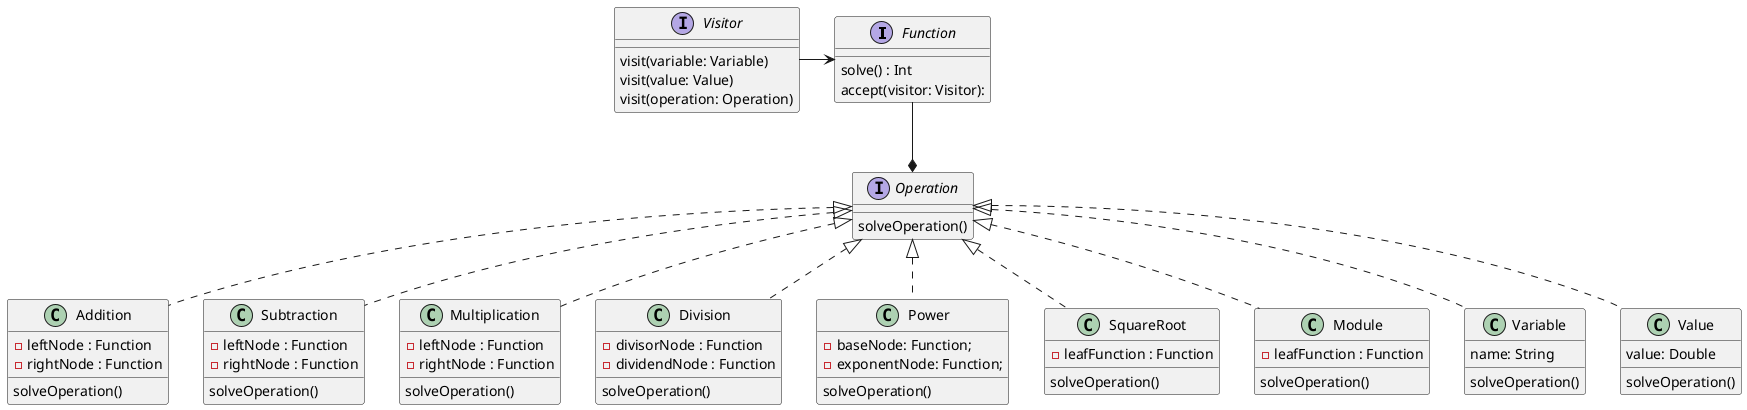 @startuml

interface Function{
    solve() : Int
    accept(visitor: Visitor):
}


interface Operation {
    solveOperation()
}

class Addition implements Operation{
    solveOperation()
    - leftNode : Function
    - rightNode : Function
}
class Subtraction implements Operation{
    solveOperation()
    - leftNode : Function
    - rightNode : Function
}
class Multiplication implements Operation{
    solveOperation()
    - leftNode : Function
    - rightNode : Function
}
class Division implements Operation {
    solveOperation()
    - divisorNode : Function
    - dividendNode : Function
}
class Power implements Operation {
    solveOperation()
    - baseNode: Function;
    - exponentNode: Function;
}
class SquareRoot implements Operation{
    solveOperation()
    - leafFunction : Function
}
class Module implements Operation{
    solveOperation()
    - leafFunction : Function
}
class Variable implements Operation{
    name: String
    solveOperation()
}

class Value implements Operation{
    value: Double
    solveOperation()
}

interface Visitor{
    visit(variable: Variable)
    visit(value: Value)
    visit(operation: Operation)
}

'A function is made of some operations, like sum, subs, multiplication ...'
Function --* Operation

Visitor -> Function
@enduml
